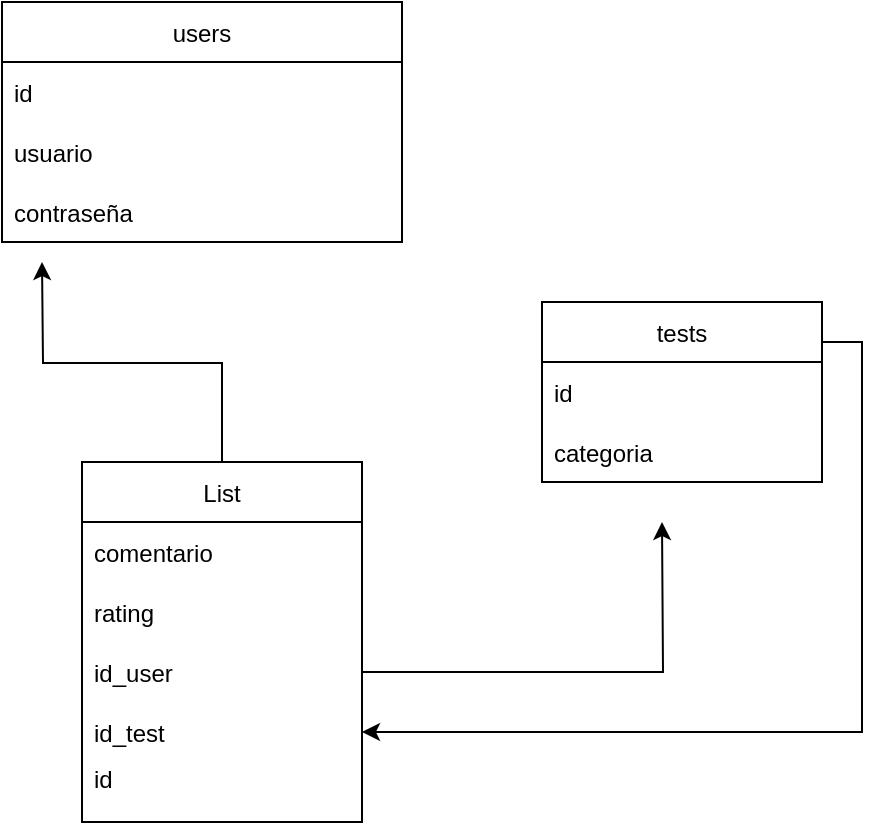 <mxfile version="19.0.1" type="github"><diagram id="FBI5YbVrCDOAB05zJbzw" name="Page-1"><mxGraphModel dx="868" dy="482" grid="1" gridSize="10" guides="1" tooltips="1" connect="1" arrows="1" fold="1" page="1" pageScale="1" pageWidth="827" pageHeight="1169" math="0" shadow="0"><root><mxCell id="0"/><mxCell id="1" parent="0"/><mxCell id="Nqj0HlHGmP3gf9g_5HHB-1" value="users" style="swimlane;fontStyle=0;childLayout=stackLayout;horizontal=1;startSize=30;horizontalStack=0;resizeParent=1;resizeParentMax=0;resizeLast=0;collapsible=1;marginBottom=0;" vertex="1" parent="1"><mxGeometry x="70" y="40" width="200" height="120" as="geometry"/></mxCell><mxCell id="Nqj0HlHGmP3gf9g_5HHB-2" value="id" style="text;strokeColor=none;fillColor=none;align=left;verticalAlign=middle;spacingLeft=4;spacingRight=4;overflow=hidden;points=[[0,0.5],[1,0.5]];portConstraint=eastwest;rotatable=0;" vertex="1" parent="Nqj0HlHGmP3gf9g_5HHB-1"><mxGeometry y="30" width="200" height="30" as="geometry"/></mxCell><mxCell id="Nqj0HlHGmP3gf9g_5HHB-3" value="usuario" style="text;strokeColor=none;fillColor=none;align=left;verticalAlign=middle;spacingLeft=4;spacingRight=4;overflow=hidden;points=[[0,0.5],[1,0.5]];portConstraint=eastwest;rotatable=0;" vertex="1" parent="Nqj0HlHGmP3gf9g_5HHB-1"><mxGeometry y="60" width="200" height="30" as="geometry"/></mxCell><mxCell id="Nqj0HlHGmP3gf9g_5HHB-4" value="contraseña" style="text;strokeColor=none;fillColor=none;align=left;verticalAlign=middle;spacingLeft=4;spacingRight=4;overflow=hidden;points=[[0,0.5],[1,0.5]];portConstraint=eastwest;rotatable=0;" vertex="1" parent="Nqj0HlHGmP3gf9g_5HHB-1"><mxGeometry y="90" width="200" height="30" as="geometry"/></mxCell><mxCell id="Nqj0HlHGmP3gf9g_5HHB-5" value="tests" style="swimlane;fontStyle=0;childLayout=stackLayout;horizontal=1;startSize=30;horizontalStack=0;resizeParent=1;resizeParentMax=0;resizeLast=0;collapsible=1;marginBottom=0;" vertex="1" parent="1"><mxGeometry x="340" y="190" width="140" height="90" as="geometry"/></mxCell><mxCell id="Nqj0HlHGmP3gf9g_5HHB-6" value="id" style="text;strokeColor=none;fillColor=none;align=left;verticalAlign=middle;spacingLeft=4;spacingRight=4;overflow=hidden;points=[[0,0.5],[1,0.5]];portConstraint=eastwest;rotatable=0;" vertex="1" parent="Nqj0HlHGmP3gf9g_5HHB-5"><mxGeometry y="30" width="140" height="30" as="geometry"/></mxCell><mxCell id="Nqj0HlHGmP3gf9g_5HHB-8" value="categoria" style="text;strokeColor=none;fillColor=none;align=left;verticalAlign=middle;spacingLeft=4;spacingRight=4;overflow=hidden;points=[[0,0.5],[1,0.5]];portConstraint=eastwest;rotatable=0;" vertex="1" parent="Nqj0HlHGmP3gf9g_5HHB-5"><mxGeometry y="60" width="140" height="30" as="geometry"/></mxCell><mxCell id="Nqj0HlHGmP3gf9g_5HHB-18" style="edgeStyle=orthogonalEdgeStyle;rounded=0;orthogonalLoop=1;jettySize=auto;html=1;exitX=0.5;exitY=0;exitDx=0;exitDy=0;" edge="1" parent="1" source="Nqj0HlHGmP3gf9g_5HHB-10"><mxGeometry relative="1" as="geometry"><mxPoint x="90" y="170" as="targetPoint"/></mxGeometry></mxCell><mxCell id="Nqj0HlHGmP3gf9g_5HHB-10" value="List" style="swimlane;fontStyle=0;childLayout=stackLayout;horizontal=1;startSize=30;horizontalStack=0;resizeParent=1;resizeParentMax=0;resizeLast=0;collapsible=1;marginBottom=0;" vertex="1" parent="1"><mxGeometry x="110" y="270" width="140" height="180" as="geometry"/></mxCell><mxCell id="Nqj0HlHGmP3gf9g_5HHB-11" value="comentario" style="text;strokeColor=none;fillColor=none;align=left;verticalAlign=middle;spacingLeft=4;spacingRight=4;overflow=hidden;points=[[0,0.5],[1,0.5]];portConstraint=eastwest;rotatable=0;" vertex="1" parent="Nqj0HlHGmP3gf9g_5HHB-10"><mxGeometry y="30" width="140" height="30" as="geometry"/></mxCell><mxCell id="Nqj0HlHGmP3gf9g_5HHB-12" value="rating" style="text;strokeColor=none;fillColor=none;align=left;verticalAlign=middle;spacingLeft=4;spacingRight=4;overflow=hidden;points=[[0,0.5],[1,0.5]];portConstraint=eastwest;rotatable=0;" vertex="1" parent="Nqj0HlHGmP3gf9g_5HHB-10"><mxGeometry y="60" width="140" height="30" as="geometry"/></mxCell><mxCell id="Nqj0HlHGmP3gf9g_5HHB-13" value="id_user" style="text;strokeColor=none;fillColor=none;align=left;verticalAlign=middle;spacingLeft=4;spacingRight=4;overflow=hidden;points=[[0,0.5],[1,0.5]];portConstraint=eastwest;rotatable=0;" vertex="1" parent="Nqj0HlHGmP3gf9g_5HHB-10"><mxGeometry y="90" width="140" height="30" as="geometry"/></mxCell><mxCell id="Nqj0HlHGmP3gf9g_5HHB-16" value="id_test" style="text;strokeColor=none;fillColor=none;align=left;verticalAlign=middle;spacingLeft=4;spacingRight=4;overflow=hidden;points=[[0,0.5],[1,0.5]];portConstraint=eastwest;rotatable=0;" vertex="1" parent="Nqj0HlHGmP3gf9g_5HHB-10"><mxGeometry y="120" width="140" height="30" as="geometry"/></mxCell><mxCell id="Nqj0HlHGmP3gf9g_5HHB-17" value="id&#10;" style="text;strokeColor=none;fillColor=none;align=left;verticalAlign=middle;spacingLeft=4;spacingRight=4;overflow=hidden;points=[[0,0.5],[1,0.5]];portConstraint=eastwest;rotatable=0;" vertex="1" parent="Nqj0HlHGmP3gf9g_5HHB-10"><mxGeometry y="150" width="140" height="30" as="geometry"/></mxCell><mxCell id="Nqj0HlHGmP3gf9g_5HHB-20" style="edgeStyle=orthogonalEdgeStyle;rounded=0;orthogonalLoop=1;jettySize=auto;html=1;exitX=1;exitY=0.5;exitDx=0;exitDy=0;" edge="1" parent="1" source="Nqj0HlHGmP3gf9g_5HHB-13"><mxGeometry relative="1" as="geometry"><mxPoint x="400" y="300" as="targetPoint"/></mxGeometry></mxCell><mxCell id="Nqj0HlHGmP3gf9g_5HHB-21" style="edgeStyle=orthogonalEdgeStyle;rounded=0;orthogonalLoop=1;jettySize=auto;html=1;exitX=1;exitY=0.5;exitDx=0;exitDy=0;entryX=1;entryY=0.5;entryDx=0;entryDy=0;" edge="1" parent="1" source="Nqj0HlHGmP3gf9g_5HHB-8" target="Nqj0HlHGmP3gf9g_5HHB-16"><mxGeometry relative="1" as="geometry"><Array as="points"><mxPoint x="480" y="210"/><mxPoint x="500" y="210"/><mxPoint x="500" y="405"/></Array></mxGeometry></mxCell></root></mxGraphModel></diagram></mxfile>